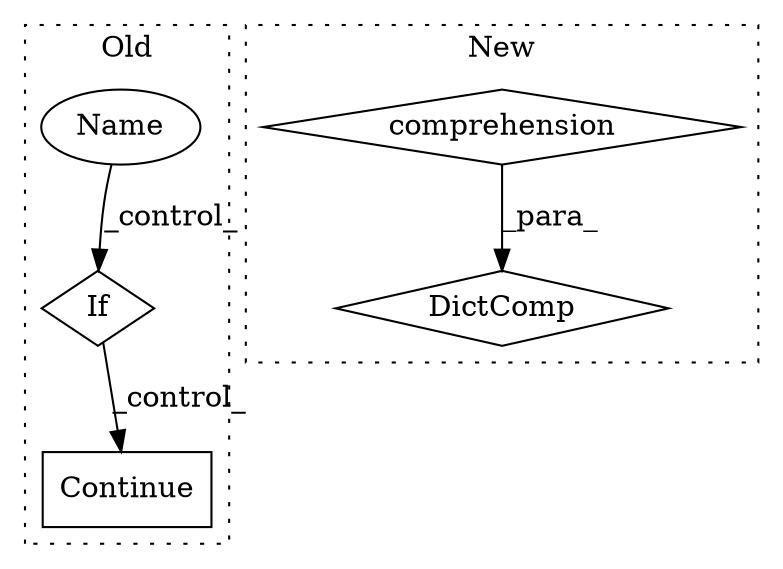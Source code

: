 digraph G {
subgraph cluster0 {
1 [label="Continue" a="43" s="15339" l="8" shape="box"];
3 [label="If" a="96" s="15302" l="3" shape="diamond"];
5 [label="Name" a="87" s="15253" l="4" shape="ellipse"];
label = "Old";
style="dotted";
}
subgraph cluster1 {
2 [label="DictComp" a="84" s="16455" l="192" shape="diamond"];
4 [label="comprehension" a="45" s="16571" l="3" shape="diamond"];
label = "New";
style="dotted";
}
3 -> 1 [label="_control_"];
4 -> 2 [label="_para_"];
5 -> 3 [label="_control_"];
}